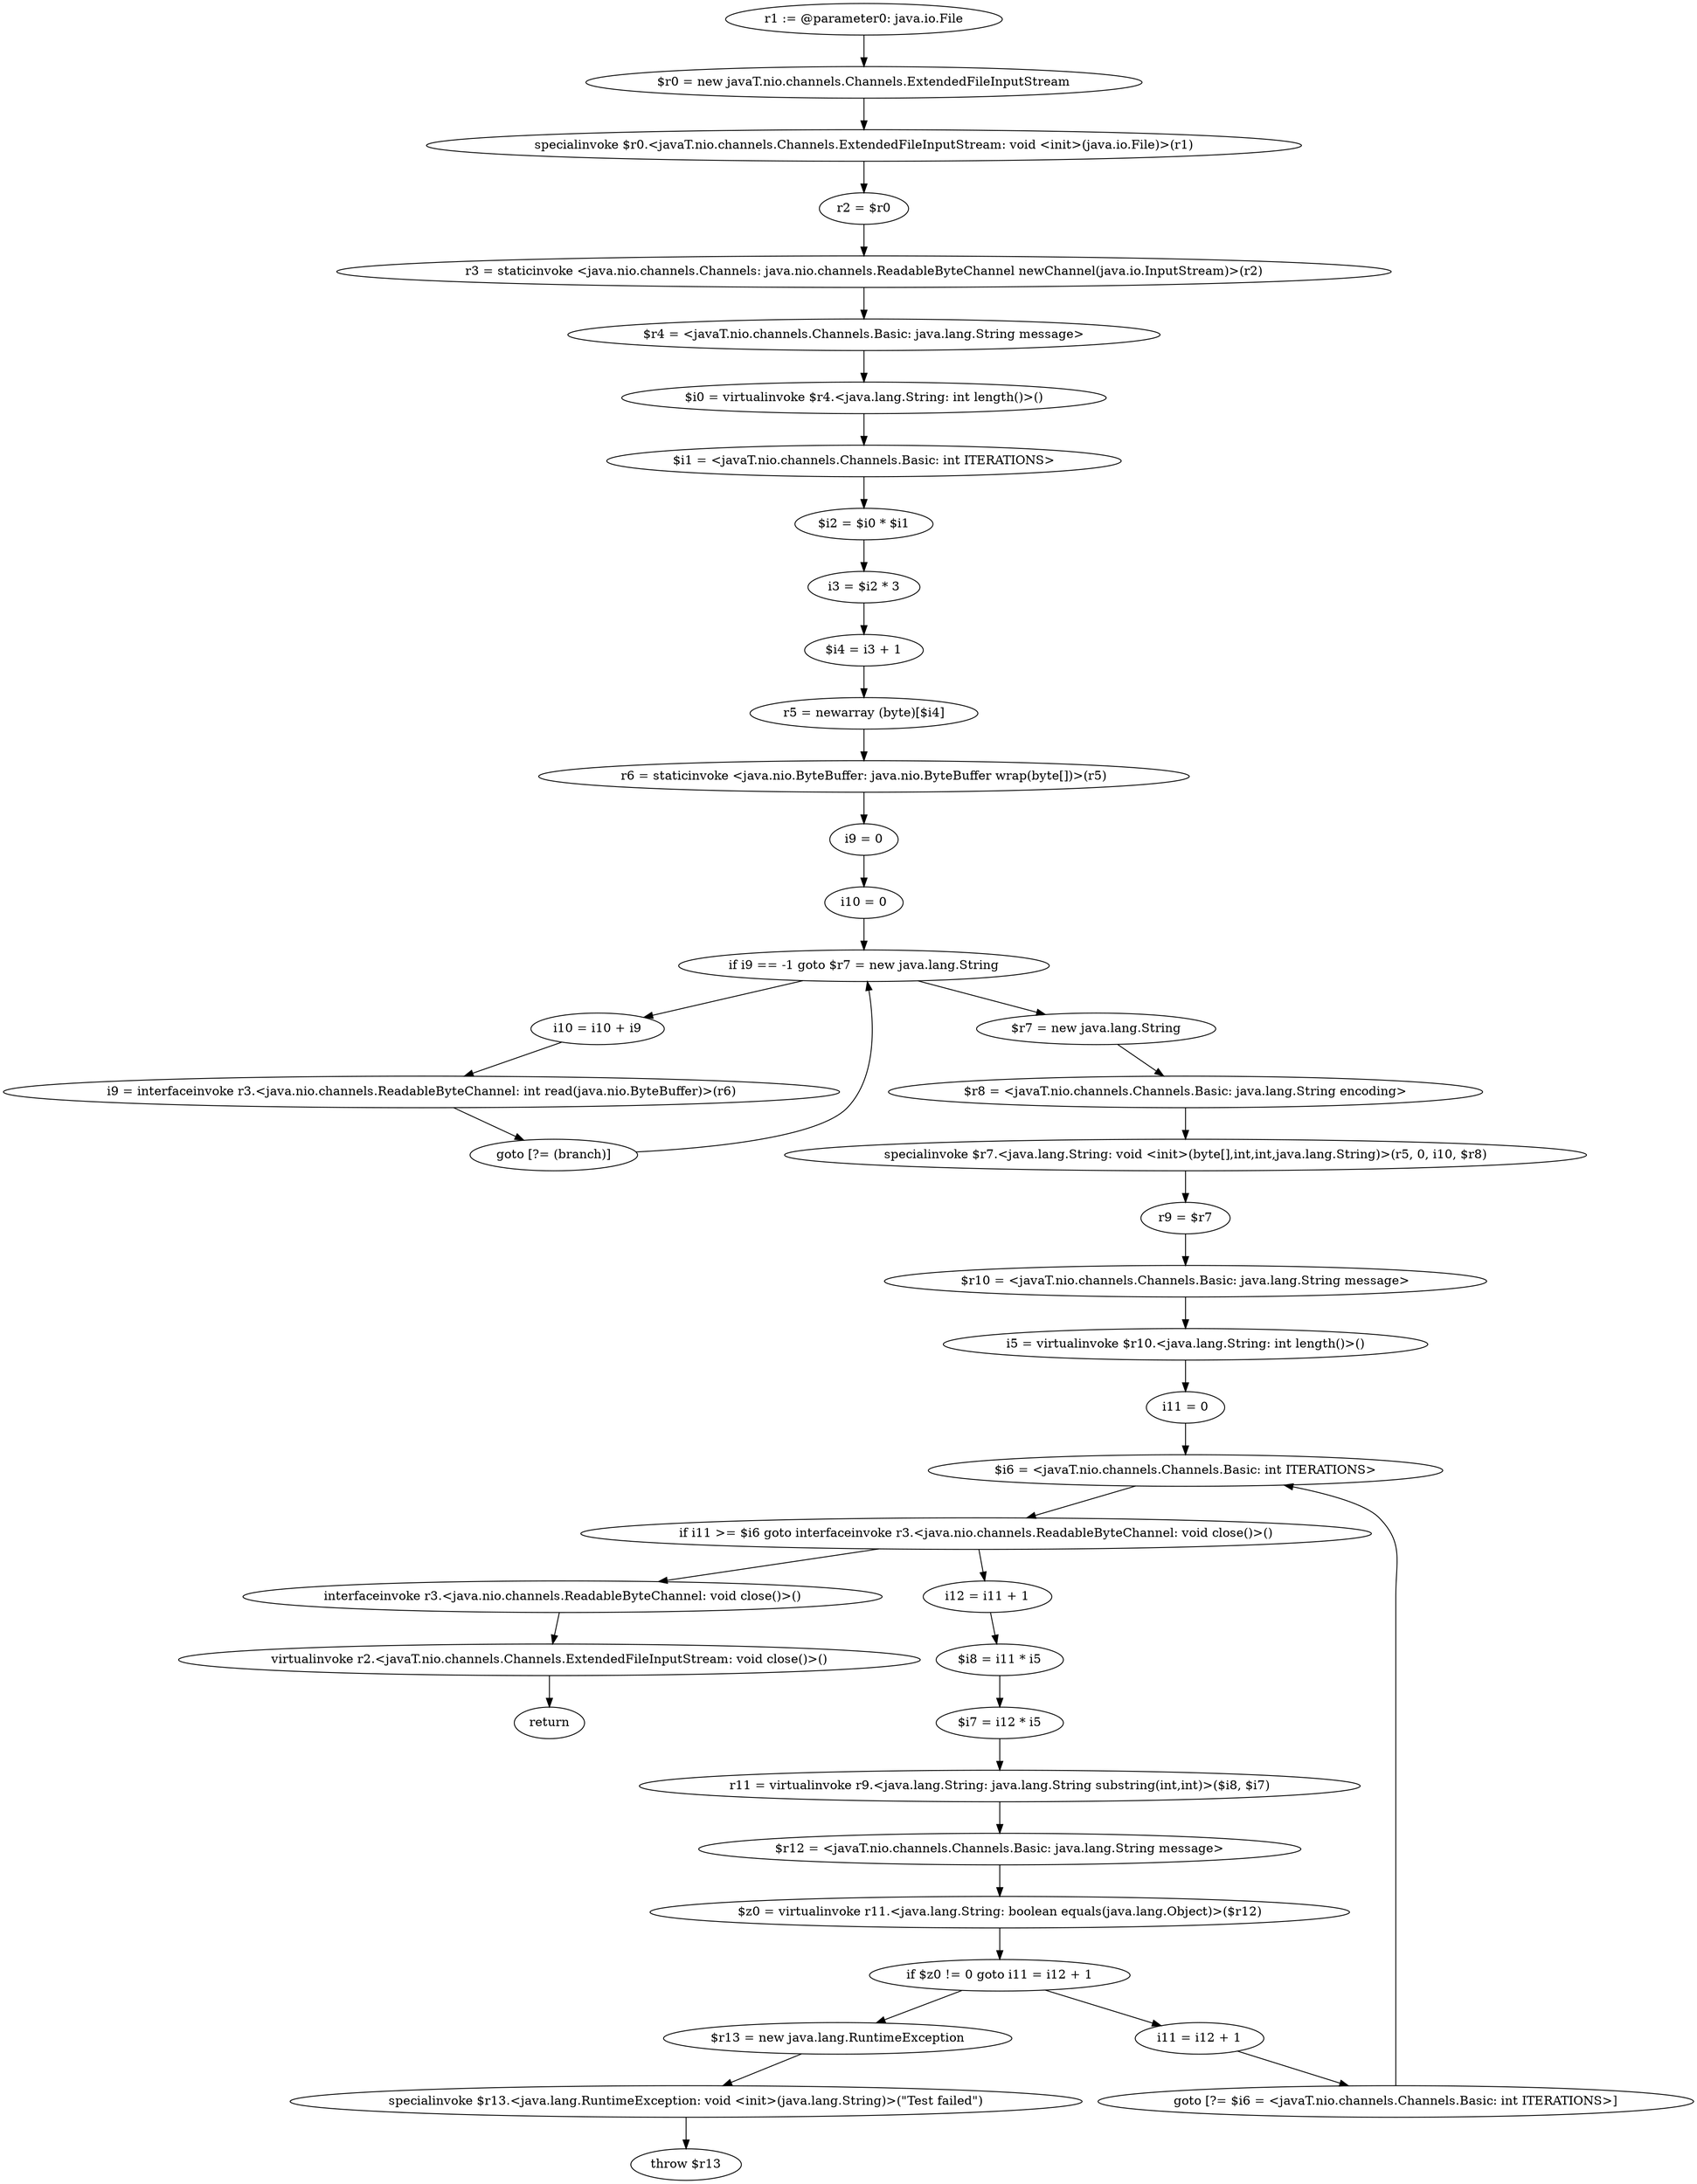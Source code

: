 digraph "unitGraph" {
    "r1 := @parameter0: java.io.File"
    "$r0 = new javaT.nio.channels.Channels.ExtendedFileInputStream"
    "specialinvoke $r0.<javaT.nio.channels.Channels.ExtendedFileInputStream: void <init>(java.io.File)>(r1)"
    "r2 = $r0"
    "r3 = staticinvoke <java.nio.channels.Channels: java.nio.channels.ReadableByteChannel newChannel(java.io.InputStream)>(r2)"
    "$r4 = <javaT.nio.channels.Channels.Basic: java.lang.String message>"
    "$i0 = virtualinvoke $r4.<java.lang.String: int length()>()"
    "$i1 = <javaT.nio.channels.Channels.Basic: int ITERATIONS>"
    "$i2 = $i0 * $i1"
    "i3 = $i2 * 3"
    "$i4 = i3 + 1"
    "r5 = newarray (byte)[$i4]"
    "r6 = staticinvoke <java.nio.ByteBuffer: java.nio.ByteBuffer wrap(byte[])>(r5)"
    "i9 = 0"
    "i10 = 0"
    "if i9 == -1 goto $r7 = new java.lang.String"
    "i10 = i10 + i9"
    "i9 = interfaceinvoke r3.<java.nio.channels.ReadableByteChannel: int read(java.nio.ByteBuffer)>(r6)"
    "goto [?= (branch)]"
    "$r7 = new java.lang.String"
    "$r8 = <javaT.nio.channels.Channels.Basic: java.lang.String encoding>"
    "specialinvoke $r7.<java.lang.String: void <init>(byte[],int,int,java.lang.String)>(r5, 0, i10, $r8)"
    "r9 = $r7"
    "$r10 = <javaT.nio.channels.Channels.Basic: java.lang.String message>"
    "i5 = virtualinvoke $r10.<java.lang.String: int length()>()"
    "i11 = 0"
    "$i6 = <javaT.nio.channels.Channels.Basic: int ITERATIONS>"
    "if i11 >= $i6 goto interfaceinvoke r3.<java.nio.channels.ReadableByteChannel: void close()>()"
    "i12 = i11 + 1"
    "$i8 = i11 * i5"
    "$i7 = i12 * i5"
    "r11 = virtualinvoke r9.<java.lang.String: java.lang.String substring(int,int)>($i8, $i7)"
    "$r12 = <javaT.nio.channels.Channels.Basic: java.lang.String message>"
    "$z0 = virtualinvoke r11.<java.lang.String: boolean equals(java.lang.Object)>($r12)"
    "if $z0 != 0 goto i11 = i12 + 1"
    "$r13 = new java.lang.RuntimeException"
    "specialinvoke $r13.<java.lang.RuntimeException: void <init>(java.lang.String)>(\"Test failed\")"
    "throw $r13"
    "i11 = i12 + 1"
    "goto [?= $i6 = <javaT.nio.channels.Channels.Basic: int ITERATIONS>]"
    "interfaceinvoke r3.<java.nio.channels.ReadableByteChannel: void close()>()"
    "virtualinvoke r2.<javaT.nio.channels.Channels.ExtendedFileInputStream: void close()>()"
    "return"
    "r1 := @parameter0: java.io.File"->"$r0 = new javaT.nio.channels.Channels.ExtendedFileInputStream";
    "$r0 = new javaT.nio.channels.Channels.ExtendedFileInputStream"->"specialinvoke $r0.<javaT.nio.channels.Channels.ExtendedFileInputStream: void <init>(java.io.File)>(r1)";
    "specialinvoke $r0.<javaT.nio.channels.Channels.ExtendedFileInputStream: void <init>(java.io.File)>(r1)"->"r2 = $r0";
    "r2 = $r0"->"r3 = staticinvoke <java.nio.channels.Channels: java.nio.channels.ReadableByteChannel newChannel(java.io.InputStream)>(r2)";
    "r3 = staticinvoke <java.nio.channels.Channels: java.nio.channels.ReadableByteChannel newChannel(java.io.InputStream)>(r2)"->"$r4 = <javaT.nio.channels.Channels.Basic: java.lang.String message>";
    "$r4 = <javaT.nio.channels.Channels.Basic: java.lang.String message>"->"$i0 = virtualinvoke $r4.<java.lang.String: int length()>()";
    "$i0 = virtualinvoke $r4.<java.lang.String: int length()>()"->"$i1 = <javaT.nio.channels.Channels.Basic: int ITERATIONS>";
    "$i1 = <javaT.nio.channels.Channels.Basic: int ITERATIONS>"->"$i2 = $i0 * $i1";
    "$i2 = $i0 * $i1"->"i3 = $i2 * 3";
    "i3 = $i2 * 3"->"$i4 = i3 + 1";
    "$i4 = i3 + 1"->"r5 = newarray (byte)[$i4]";
    "r5 = newarray (byte)[$i4]"->"r6 = staticinvoke <java.nio.ByteBuffer: java.nio.ByteBuffer wrap(byte[])>(r5)";
    "r6 = staticinvoke <java.nio.ByteBuffer: java.nio.ByteBuffer wrap(byte[])>(r5)"->"i9 = 0";
    "i9 = 0"->"i10 = 0";
    "i10 = 0"->"if i9 == -1 goto $r7 = new java.lang.String";
    "if i9 == -1 goto $r7 = new java.lang.String"->"i10 = i10 + i9";
    "if i9 == -1 goto $r7 = new java.lang.String"->"$r7 = new java.lang.String";
    "i10 = i10 + i9"->"i9 = interfaceinvoke r3.<java.nio.channels.ReadableByteChannel: int read(java.nio.ByteBuffer)>(r6)";
    "i9 = interfaceinvoke r3.<java.nio.channels.ReadableByteChannel: int read(java.nio.ByteBuffer)>(r6)"->"goto [?= (branch)]";
    "goto [?= (branch)]"->"if i9 == -1 goto $r7 = new java.lang.String";
    "$r7 = new java.lang.String"->"$r8 = <javaT.nio.channels.Channels.Basic: java.lang.String encoding>";
    "$r8 = <javaT.nio.channels.Channels.Basic: java.lang.String encoding>"->"specialinvoke $r7.<java.lang.String: void <init>(byte[],int,int,java.lang.String)>(r5, 0, i10, $r8)";
    "specialinvoke $r7.<java.lang.String: void <init>(byte[],int,int,java.lang.String)>(r5, 0, i10, $r8)"->"r9 = $r7";
    "r9 = $r7"->"$r10 = <javaT.nio.channels.Channels.Basic: java.lang.String message>";
    "$r10 = <javaT.nio.channels.Channels.Basic: java.lang.String message>"->"i5 = virtualinvoke $r10.<java.lang.String: int length()>()";
    "i5 = virtualinvoke $r10.<java.lang.String: int length()>()"->"i11 = 0";
    "i11 = 0"->"$i6 = <javaT.nio.channels.Channels.Basic: int ITERATIONS>";
    "$i6 = <javaT.nio.channels.Channels.Basic: int ITERATIONS>"->"if i11 >= $i6 goto interfaceinvoke r3.<java.nio.channels.ReadableByteChannel: void close()>()";
    "if i11 >= $i6 goto interfaceinvoke r3.<java.nio.channels.ReadableByteChannel: void close()>()"->"i12 = i11 + 1";
    "if i11 >= $i6 goto interfaceinvoke r3.<java.nio.channels.ReadableByteChannel: void close()>()"->"interfaceinvoke r3.<java.nio.channels.ReadableByteChannel: void close()>()";
    "i12 = i11 + 1"->"$i8 = i11 * i5";
    "$i8 = i11 * i5"->"$i7 = i12 * i5";
    "$i7 = i12 * i5"->"r11 = virtualinvoke r9.<java.lang.String: java.lang.String substring(int,int)>($i8, $i7)";
    "r11 = virtualinvoke r9.<java.lang.String: java.lang.String substring(int,int)>($i8, $i7)"->"$r12 = <javaT.nio.channels.Channels.Basic: java.lang.String message>";
    "$r12 = <javaT.nio.channels.Channels.Basic: java.lang.String message>"->"$z0 = virtualinvoke r11.<java.lang.String: boolean equals(java.lang.Object)>($r12)";
    "$z0 = virtualinvoke r11.<java.lang.String: boolean equals(java.lang.Object)>($r12)"->"if $z0 != 0 goto i11 = i12 + 1";
    "if $z0 != 0 goto i11 = i12 + 1"->"$r13 = new java.lang.RuntimeException";
    "if $z0 != 0 goto i11 = i12 + 1"->"i11 = i12 + 1";
    "$r13 = new java.lang.RuntimeException"->"specialinvoke $r13.<java.lang.RuntimeException: void <init>(java.lang.String)>(\"Test failed\")";
    "specialinvoke $r13.<java.lang.RuntimeException: void <init>(java.lang.String)>(\"Test failed\")"->"throw $r13";
    "i11 = i12 + 1"->"goto [?= $i6 = <javaT.nio.channels.Channels.Basic: int ITERATIONS>]";
    "goto [?= $i6 = <javaT.nio.channels.Channels.Basic: int ITERATIONS>]"->"$i6 = <javaT.nio.channels.Channels.Basic: int ITERATIONS>";
    "interfaceinvoke r3.<java.nio.channels.ReadableByteChannel: void close()>()"->"virtualinvoke r2.<javaT.nio.channels.Channels.ExtendedFileInputStream: void close()>()";
    "virtualinvoke r2.<javaT.nio.channels.Channels.ExtendedFileInputStream: void close()>()"->"return";
}
